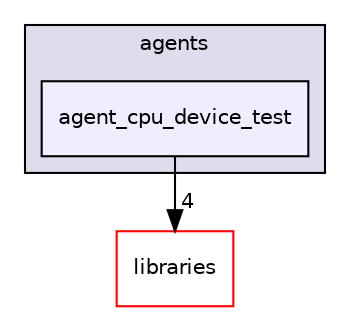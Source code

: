 digraph "agent_cpu_device_test" {
  compound=true
  node [ fontsize="10", fontname="Helvetica"];
  edge [ labelfontsize="10", labelfontname="Helvetica"];
  subgraph clusterdir_de2ddffd02070d381f43b5b22cb08a64 {
    graph [ bgcolor="#ddddee", pencolor="black", label="agents" fontname="Helvetica", fontsize="10", URL="dir_de2ddffd02070d381f43b5b22cb08a64.html"]
  dir_f577775fa0598a1713ac5ec153134318 [shape=box, label="agent_cpu_device_test", style="filled", fillcolor="#eeeeff", pencolor="black", URL="dir_f577775fa0598a1713ac5ec153134318.html"];
  }
  dir_bc0718b08fb2015b8e59c47b2805f60c [shape=box label="libraries" fillcolor="white" style="filled" color="red" URL="dir_bc0718b08fb2015b8e59c47b2805f60c.html"];
  dir_f577775fa0598a1713ac5ec153134318->dir_bc0718b08fb2015b8e59c47b2805f60c [headlabel="4", labeldistance=1.5 headhref="dir_000019_000000.html"];
}
